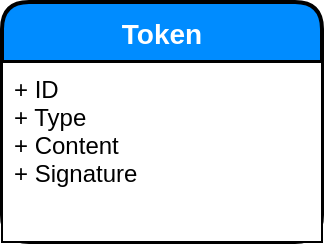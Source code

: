 <mxfile version="12.6.5" type="device"><diagram id="Vvz-ZRnsIgWwAnZMumaW" name="Page-1"><mxGraphModel dx="1102" dy="1000" grid="1" gridSize="10" guides="1" tooltips="1" connect="1" arrows="1" fold="1" page="1" pageScale="1" pageWidth="850" pageHeight="1100" math="0" shadow="0"><root><mxCell id="0"/><mxCell id="1" parent="0"/><mxCell id="jHspJF2DdMzX3nhd1EPj-1" value="Token" style="swimlane;childLayout=stackLayout;horizontal=1;startSize=30;horizontalStack=0;fillColor=#008cff;fontColor=#FFFFFF;rounded=1;fontSize=14;fontStyle=1;strokeWidth=2;resizeParent=0;resizeLast=1;shadow=0;dashed=0;align=center;" vertex="1" parent="1"><mxGeometry x="30" y="20" width="160" height="120" as="geometry"/></mxCell><mxCell id="jHspJF2DdMzX3nhd1EPj-2" value="+ ID&#10;+ Type&#10;+ Content&#10;+ Signature" style="align=left;spacingLeft=4;fontSize=12;verticalAlign=top;resizable=0;rotatable=0;part=1;" vertex="1" parent="jHspJF2DdMzX3nhd1EPj-1"><mxGeometry y="30" width="160" height="90" as="geometry"/></mxCell></root></mxGraphModel></diagram></mxfile>